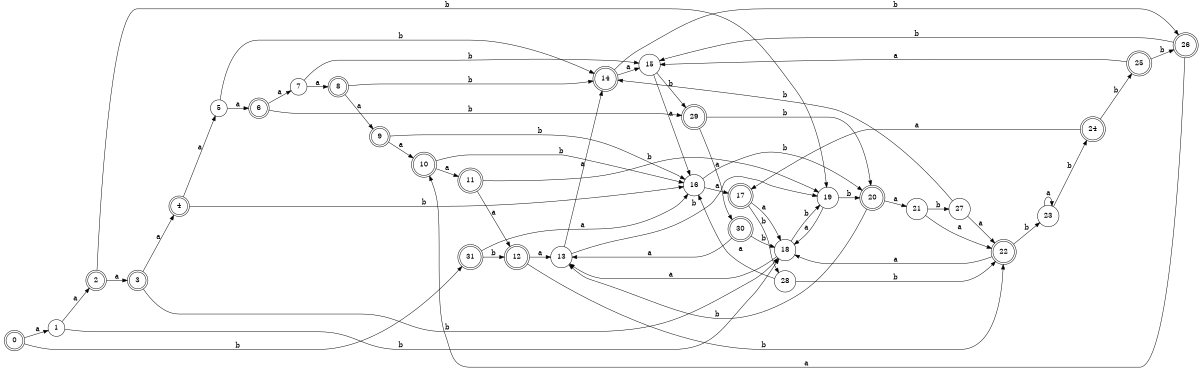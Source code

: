 digraph n26_8 {
__start0 [label="" shape="none"];

rankdir=LR;
size="8,5";

s0 [style="rounded,filled", color="black", fillcolor="white" shape="doublecircle", label="0"];
s1 [style="filled", color="black", fillcolor="white" shape="circle", label="1"];
s2 [style="rounded,filled", color="black", fillcolor="white" shape="doublecircle", label="2"];
s3 [style="rounded,filled", color="black", fillcolor="white" shape="doublecircle", label="3"];
s4 [style="rounded,filled", color="black", fillcolor="white" shape="doublecircle", label="4"];
s5 [style="filled", color="black", fillcolor="white" shape="circle", label="5"];
s6 [style="rounded,filled", color="black", fillcolor="white" shape="doublecircle", label="6"];
s7 [style="filled", color="black", fillcolor="white" shape="circle", label="7"];
s8 [style="rounded,filled", color="black", fillcolor="white" shape="doublecircle", label="8"];
s9 [style="rounded,filled", color="black", fillcolor="white" shape="doublecircle", label="9"];
s10 [style="rounded,filled", color="black", fillcolor="white" shape="doublecircle", label="10"];
s11 [style="rounded,filled", color="black", fillcolor="white" shape="doublecircle", label="11"];
s12 [style="rounded,filled", color="black", fillcolor="white" shape="doublecircle", label="12"];
s13 [style="filled", color="black", fillcolor="white" shape="circle", label="13"];
s14 [style="rounded,filled", color="black", fillcolor="white" shape="doublecircle", label="14"];
s15 [style="filled", color="black", fillcolor="white" shape="circle", label="15"];
s16 [style="filled", color="black", fillcolor="white" shape="circle", label="16"];
s17 [style="rounded,filled", color="black", fillcolor="white" shape="doublecircle", label="17"];
s18 [style="filled", color="black", fillcolor="white" shape="circle", label="18"];
s19 [style="filled", color="black", fillcolor="white" shape="circle", label="19"];
s20 [style="rounded,filled", color="black", fillcolor="white" shape="doublecircle", label="20"];
s21 [style="filled", color="black", fillcolor="white" shape="circle", label="21"];
s22 [style="rounded,filled", color="black", fillcolor="white" shape="doublecircle", label="22"];
s23 [style="filled", color="black", fillcolor="white" shape="circle", label="23"];
s24 [style="rounded,filled", color="black", fillcolor="white" shape="doublecircle", label="24"];
s25 [style="rounded,filled", color="black", fillcolor="white" shape="doublecircle", label="25"];
s26 [style="rounded,filled", color="black", fillcolor="white" shape="doublecircle", label="26"];
s27 [style="filled", color="black", fillcolor="white" shape="circle", label="27"];
s28 [style="filled", color="black", fillcolor="white" shape="circle", label="28"];
s29 [style="rounded,filled", color="black", fillcolor="white" shape="doublecircle", label="29"];
s30 [style="rounded,filled", color="black", fillcolor="white" shape="doublecircle", label="30"];
s31 [style="rounded,filled", color="black", fillcolor="white" shape="doublecircle", label="31"];
s0 -> s1 [label="a"];
s0 -> s31 [label="b"];
s1 -> s2 [label="a"];
s1 -> s18 [label="b"];
s2 -> s3 [label="a"];
s2 -> s19 [label="b"];
s3 -> s4 [label="a"];
s3 -> s18 [label="b"];
s4 -> s5 [label="a"];
s4 -> s16 [label="b"];
s5 -> s6 [label="a"];
s5 -> s14 [label="b"];
s6 -> s7 [label="a"];
s6 -> s29 [label="b"];
s7 -> s8 [label="a"];
s7 -> s15 [label="b"];
s8 -> s9 [label="a"];
s8 -> s14 [label="b"];
s9 -> s10 [label="a"];
s9 -> s16 [label="b"];
s10 -> s11 [label="a"];
s10 -> s16 [label="b"];
s11 -> s12 [label="a"];
s11 -> s19 [label="b"];
s12 -> s13 [label="a"];
s12 -> s22 [label="b"];
s13 -> s14 [label="a"];
s13 -> s19 [label="b"];
s14 -> s15 [label="a"];
s14 -> s26 [label="b"];
s15 -> s16 [label="a"];
s15 -> s29 [label="b"];
s16 -> s17 [label="a"];
s16 -> s20 [label="b"];
s17 -> s18 [label="a"];
s17 -> s28 [label="b"];
s18 -> s13 [label="a"];
s18 -> s19 [label="b"];
s19 -> s18 [label="a"];
s19 -> s20 [label="b"];
s20 -> s21 [label="a"];
s20 -> s13 [label="b"];
s21 -> s22 [label="a"];
s21 -> s27 [label="b"];
s22 -> s18 [label="a"];
s22 -> s23 [label="b"];
s23 -> s23 [label="a"];
s23 -> s24 [label="b"];
s24 -> s17 [label="a"];
s24 -> s25 [label="b"];
s25 -> s15 [label="a"];
s25 -> s26 [label="b"];
s26 -> s10 [label="a"];
s26 -> s15 [label="b"];
s27 -> s22 [label="a"];
s27 -> s14 [label="b"];
s28 -> s16 [label="a"];
s28 -> s22 [label="b"];
s29 -> s30 [label="a"];
s29 -> s20 [label="b"];
s30 -> s13 [label="a"];
s30 -> s18 [label="b"];
s31 -> s16 [label="a"];
s31 -> s12 [label="b"];

}